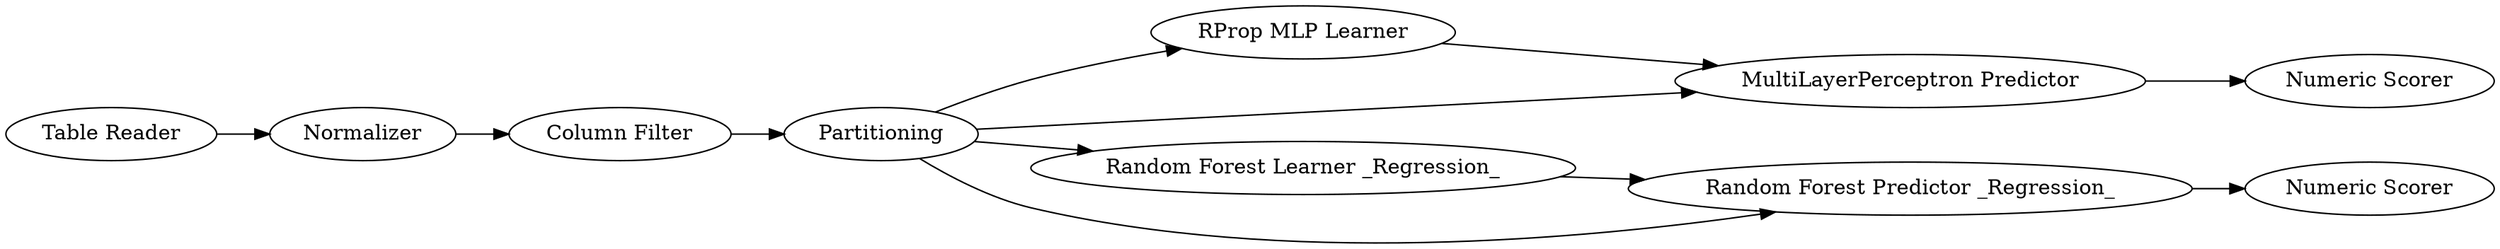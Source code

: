 digraph {
	10 [label=Partitioning]
	11 [label="Table Reader"]
	12 [label=Normalizer]
	13 [label="RProp MLP Learner"]
	14 [label="MultiLayerPerceptron Predictor"]
	16 [label="Column Filter"]
	20 [label="Random Forest Learner _Regression_"]
	21 [label="Random Forest Predictor _Regression_"]
	22 [label="Numeric Scorer"]
	23 [label="Numeric Scorer"]
	10 -> 14
	10 -> 13
	10 -> 20
	10 -> 21
	11 -> 12
	12 -> 16
	13 -> 14
	14 -> 22
	16 -> 10
	20 -> 21
	21 -> 23
	rankdir=LR
}
